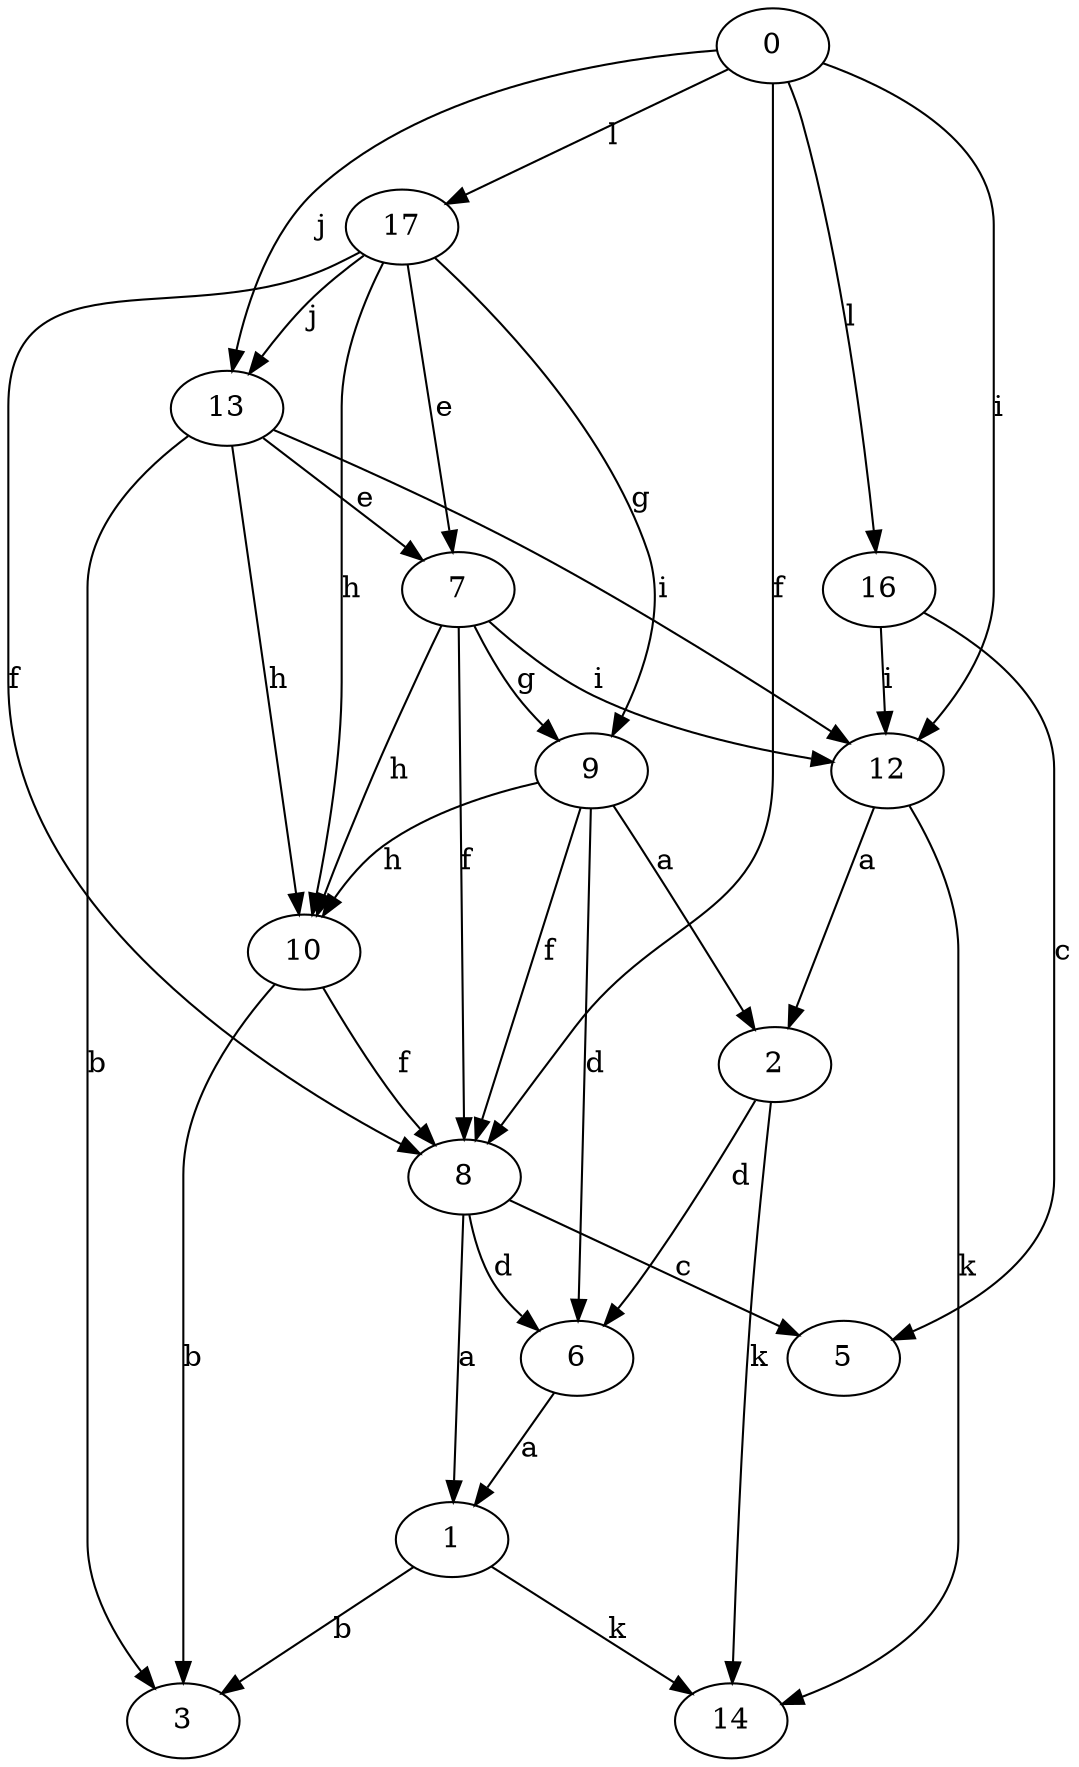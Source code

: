 strict digraph  {
1;
2;
3;
5;
6;
7;
8;
9;
10;
12;
13;
14;
0;
16;
17;
1 -> 3  [label=b];
1 -> 14  [label=k];
2 -> 6  [label=d];
2 -> 14  [label=k];
6 -> 1  [label=a];
7 -> 8  [label=f];
7 -> 9  [label=g];
7 -> 10  [label=h];
7 -> 12  [label=i];
8 -> 1  [label=a];
8 -> 5  [label=c];
8 -> 6  [label=d];
9 -> 2  [label=a];
9 -> 6  [label=d];
9 -> 8  [label=f];
9 -> 10  [label=h];
10 -> 3  [label=b];
10 -> 8  [label=f];
12 -> 2  [label=a];
12 -> 14  [label=k];
13 -> 3  [label=b];
13 -> 7  [label=e];
13 -> 10  [label=h];
13 -> 12  [label=i];
0 -> 8  [label=f];
0 -> 12  [label=i];
0 -> 13  [label=j];
0 -> 16  [label=l];
0 -> 17  [label=l];
16 -> 5  [label=c];
16 -> 12  [label=i];
17 -> 7  [label=e];
17 -> 8  [label=f];
17 -> 9  [label=g];
17 -> 10  [label=h];
17 -> 13  [label=j];
}
